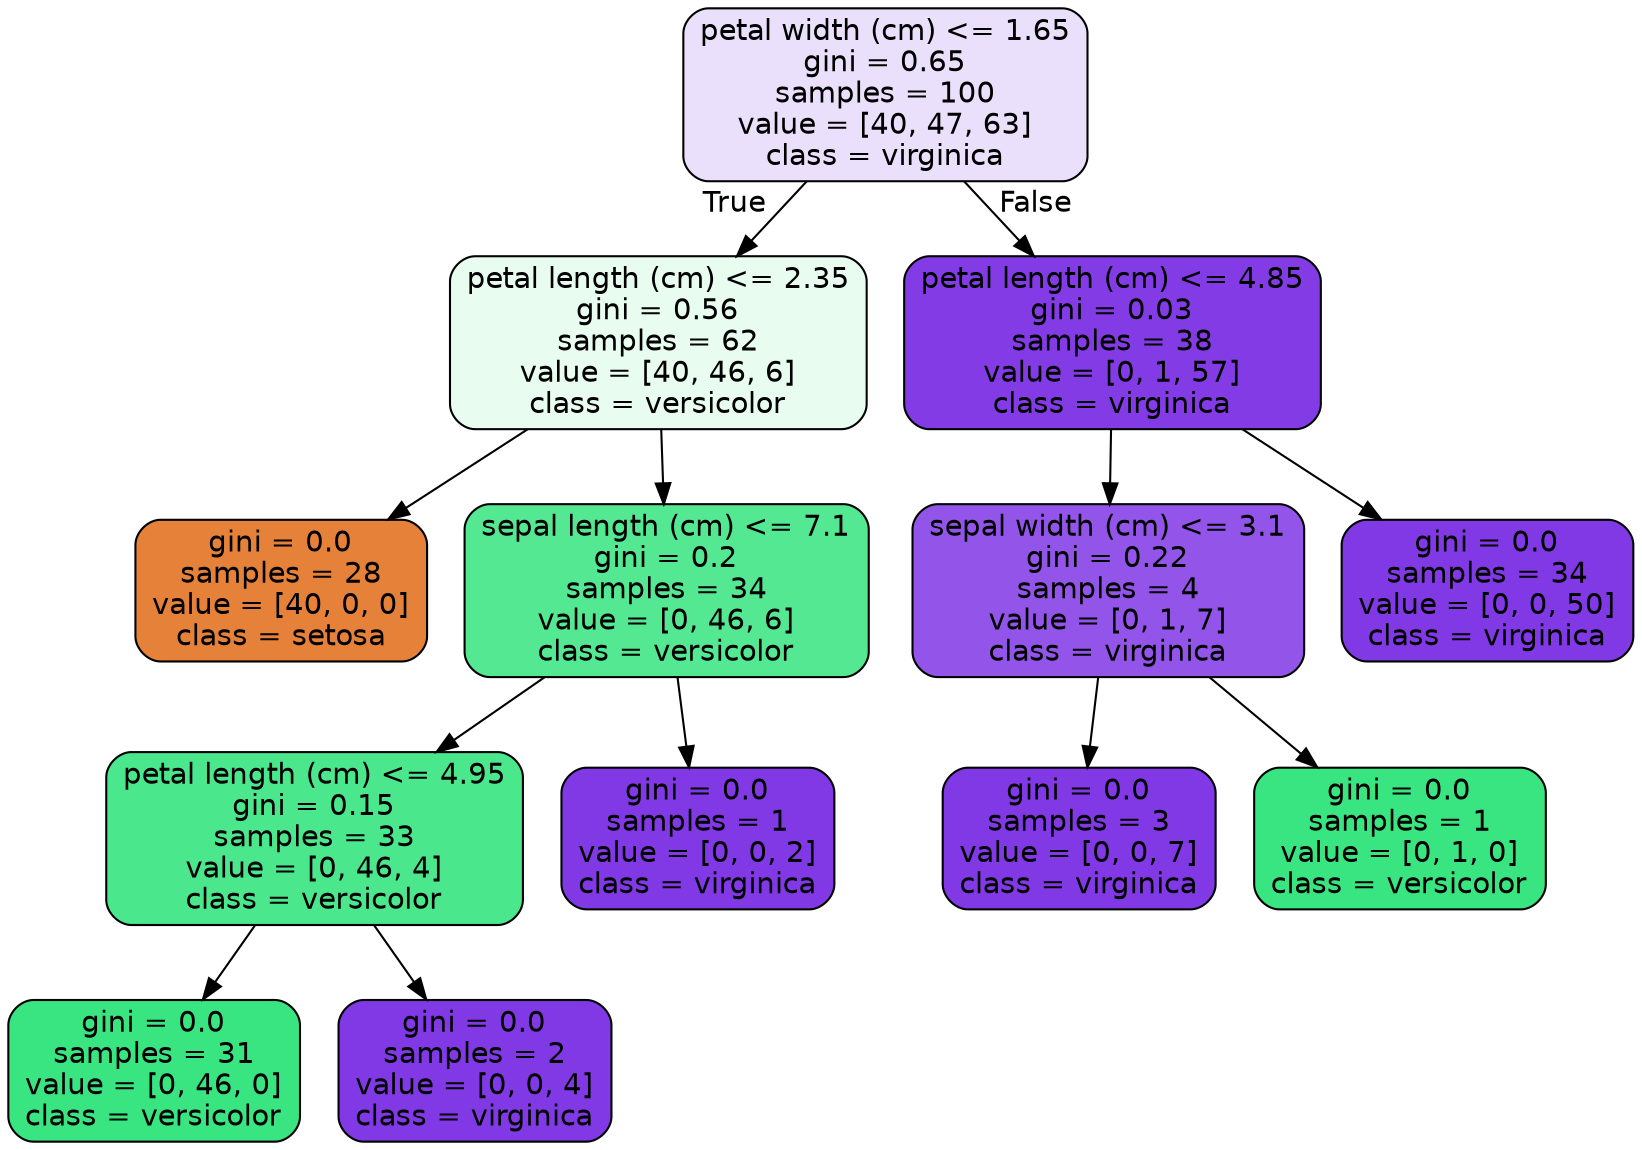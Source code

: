 digraph Tree {
node [shape=box, style="filled, rounded", color="black", fontname=helvetica] ;
edge [fontname=helvetica] ;
0 [label="petal width (cm) <= 1.65\ngini = 0.65\nsamples = 100\nvalue = [40, 47, 63]\nclass = virginica", fillcolor="#ebe0fb"] ;
1 [label="petal length (cm) <= 2.35\ngini = 0.56\nsamples = 62\nvalue = [40, 46, 6]\nclass = versicolor", fillcolor="#e8fcf0"] ;
0 -> 1 [labeldistance=2.5, labelangle=45, headlabel="True"] ;
2 [label="gini = 0.0\nsamples = 28\nvalue = [40, 0, 0]\nclass = setosa", fillcolor="#e58139"] ;
1 -> 2 ;
3 [label="sepal length (cm) <= 7.1\ngini = 0.2\nsamples = 34\nvalue = [0, 46, 6]\nclass = versicolor", fillcolor="#53e891"] ;
1 -> 3 ;
4 [label="petal length (cm) <= 4.95\ngini = 0.15\nsamples = 33\nvalue = [0, 46, 4]\nclass = versicolor", fillcolor="#4ae78c"] ;
3 -> 4 ;
5 [label="gini = 0.0\nsamples = 31\nvalue = [0, 46, 0]\nclass = versicolor", fillcolor="#39e581"] ;
4 -> 5 ;
6 [label="gini = 0.0\nsamples = 2\nvalue = [0, 0, 4]\nclass = virginica", fillcolor="#8139e5"] ;
4 -> 6 ;
7 [label="gini = 0.0\nsamples = 1\nvalue = [0, 0, 2]\nclass = virginica", fillcolor="#8139e5"] ;
3 -> 7 ;
8 [label="petal length (cm) <= 4.85\ngini = 0.03\nsamples = 38\nvalue = [0, 1, 57]\nclass = virginica", fillcolor="#833ce5"] ;
0 -> 8 [labeldistance=2.5, labelangle=-45, headlabel="False"] ;
9 [label="sepal width (cm) <= 3.1\ngini = 0.22\nsamples = 4\nvalue = [0, 1, 7]\nclass = virginica", fillcolor="#9355e9"] ;
8 -> 9 ;
10 [label="gini = 0.0\nsamples = 3\nvalue = [0, 0, 7]\nclass = virginica", fillcolor="#8139e5"] ;
9 -> 10 ;
11 [label="gini = 0.0\nsamples = 1\nvalue = [0, 1, 0]\nclass = versicolor", fillcolor="#39e581"] ;
9 -> 11 ;
12 [label="gini = 0.0\nsamples = 34\nvalue = [0, 0, 50]\nclass = virginica", fillcolor="#8139e5"] ;
8 -> 12 ;
}